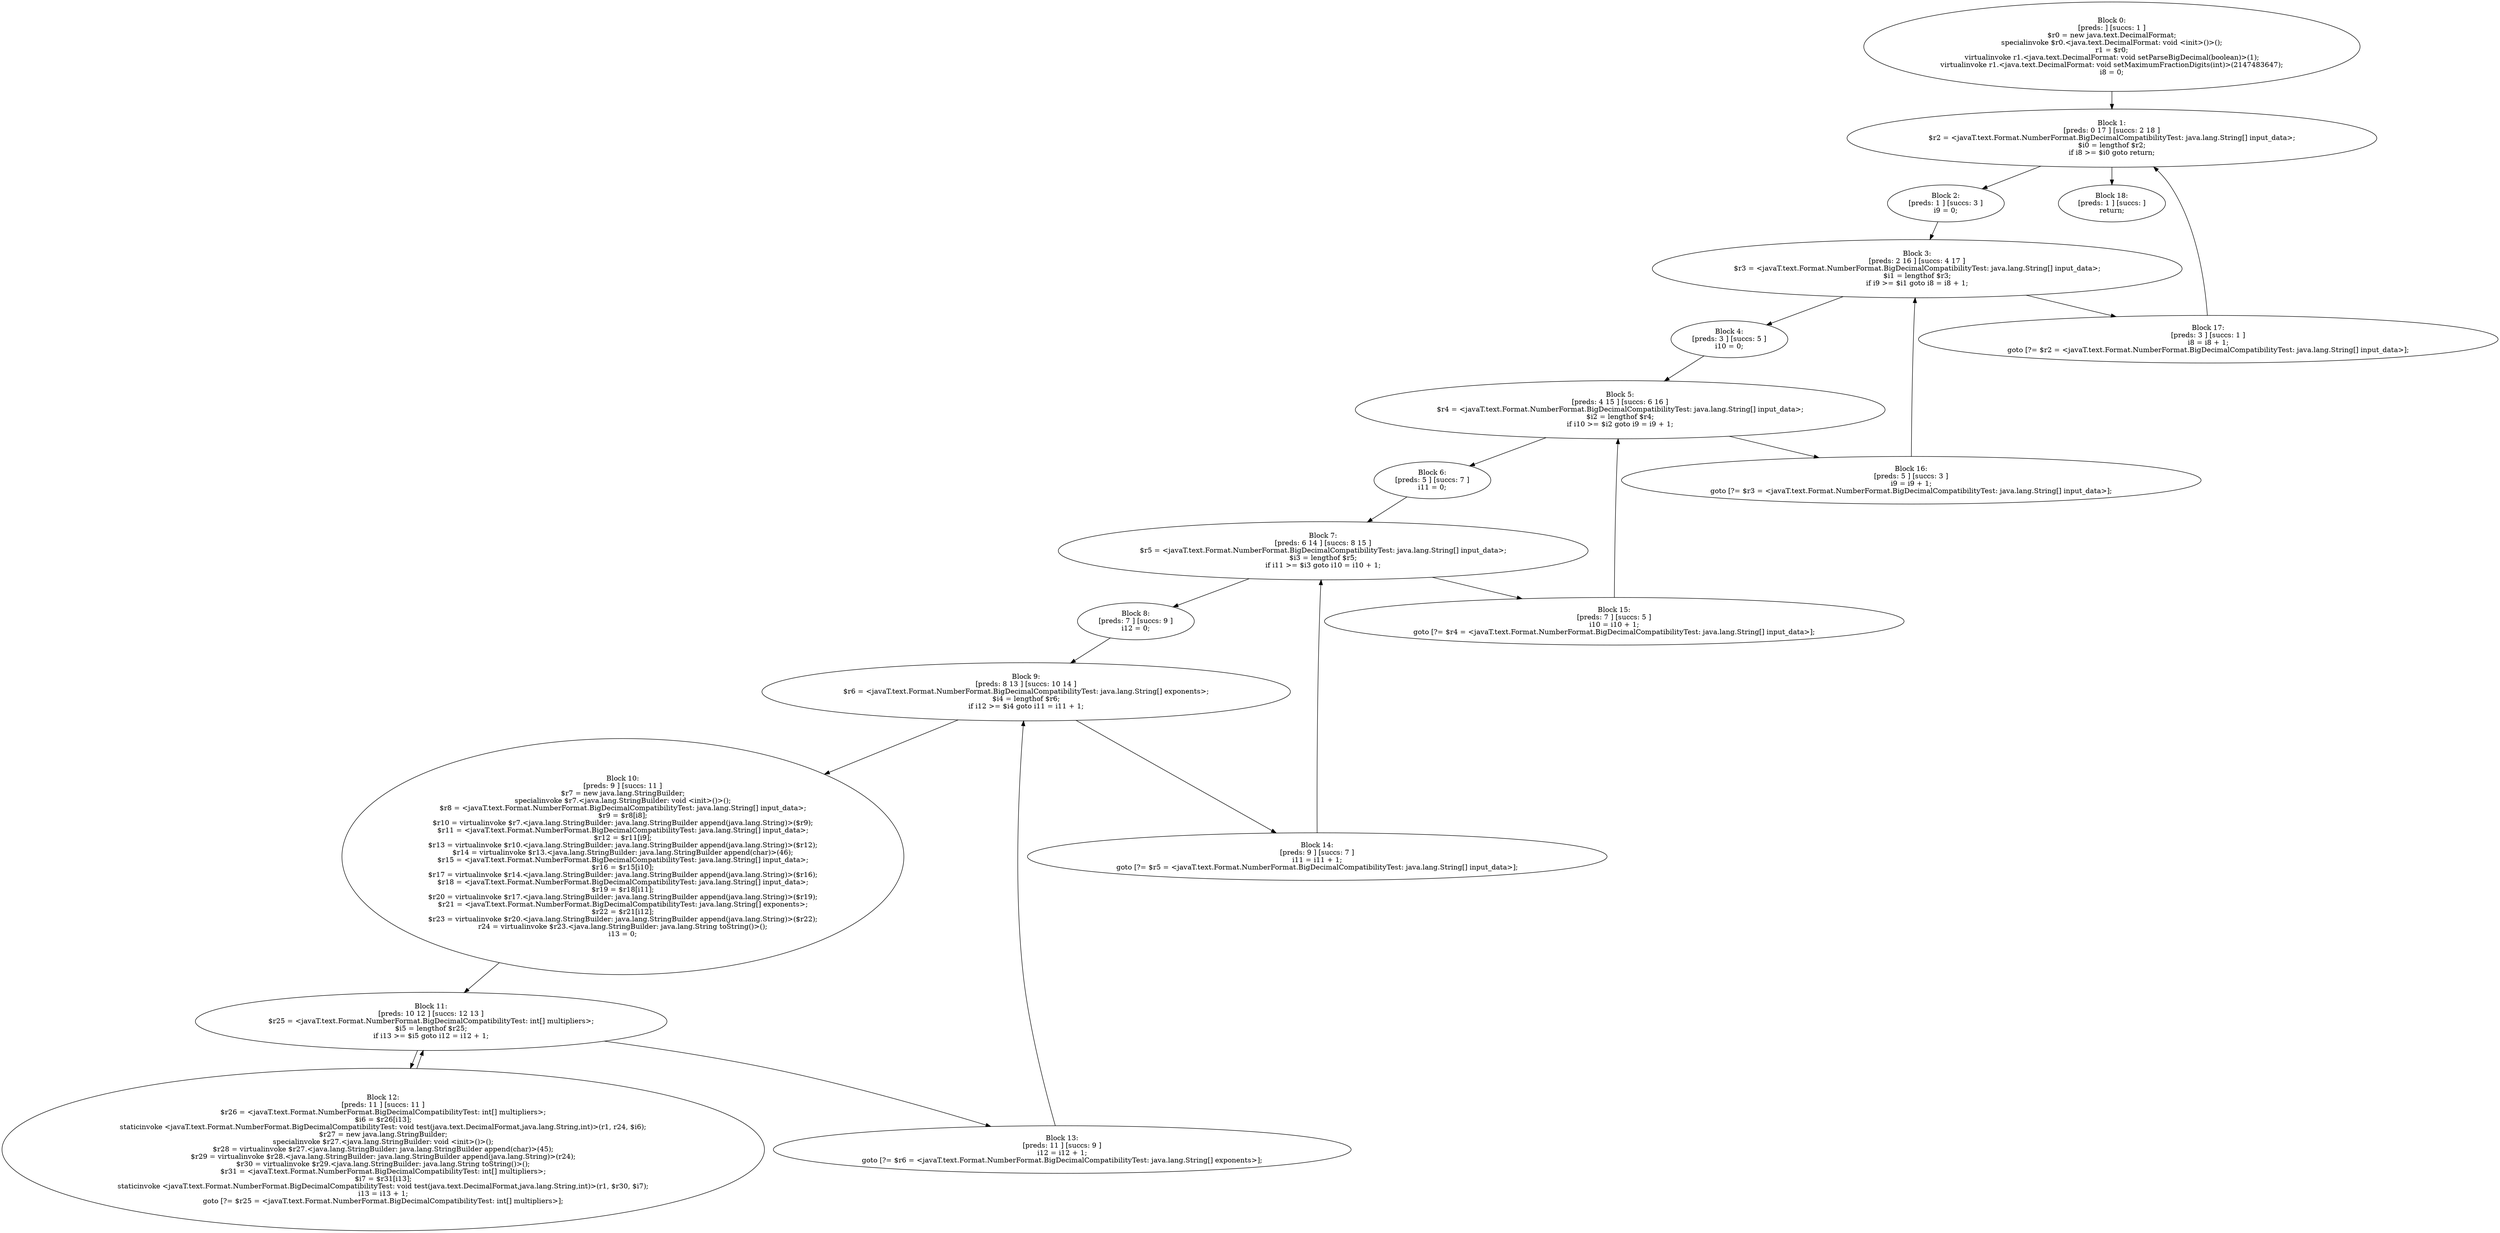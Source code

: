 digraph "unitGraph" {
    "Block 0:
[preds: ] [succs: 1 ]
$r0 = new java.text.DecimalFormat;
specialinvoke $r0.<java.text.DecimalFormat: void <init>()>();
r1 = $r0;
virtualinvoke r1.<java.text.DecimalFormat: void setParseBigDecimal(boolean)>(1);
virtualinvoke r1.<java.text.DecimalFormat: void setMaximumFractionDigits(int)>(2147483647);
i8 = 0;
"
    "Block 1:
[preds: 0 17 ] [succs: 2 18 ]
$r2 = <javaT.text.Format.NumberFormat.BigDecimalCompatibilityTest: java.lang.String[] input_data>;
$i0 = lengthof $r2;
if i8 >= $i0 goto return;
"
    "Block 2:
[preds: 1 ] [succs: 3 ]
i9 = 0;
"
    "Block 3:
[preds: 2 16 ] [succs: 4 17 ]
$r3 = <javaT.text.Format.NumberFormat.BigDecimalCompatibilityTest: java.lang.String[] input_data>;
$i1 = lengthof $r3;
if i9 >= $i1 goto i8 = i8 + 1;
"
    "Block 4:
[preds: 3 ] [succs: 5 ]
i10 = 0;
"
    "Block 5:
[preds: 4 15 ] [succs: 6 16 ]
$r4 = <javaT.text.Format.NumberFormat.BigDecimalCompatibilityTest: java.lang.String[] input_data>;
$i2 = lengthof $r4;
if i10 >= $i2 goto i9 = i9 + 1;
"
    "Block 6:
[preds: 5 ] [succs: 7 ]
i11 = 0;
"
    "Block 7:
[preds: 6 14 ] [succs: 8 15 ]
$r5 = <javaT.text.Format.NumberFormat.BigDecimalCompatibilityTest: java.lang.String[] input_data>;
$i3 = lengthof $r5;
if i11 >= $i3 goto i10 = i10 + 1;
"
    "Block 8:
[preds: 7 ] [succs: 9 ]
i12 = 0;
"
    "Block 9:
[preds: 8 13 ] [succs: 10 14 ]
$r6 = <javaT.text.Format.NumberFormat.BigDecimalCompatibilityTest: java.lang.String[] exponents>;
$i4 = lengthof $r6;
if i12 >= $i4 goto i11 = i11 + 1;
"
    "Block 10:
[preds: 9 ] [succs: 11 ]
$r7 = new java.lang.StringBuilder;
specialinvoke $r7.<java.lang.StringBuilder: void <init>()>();
$r8 = <javaT.text.Format.NumberFormat.BigDecimalCompatibilityTest: java.lang.String[] input_data>;
$r9 = $r8[i8];
$r10 = virtualinvoke $r7.<java.lang.StringBuilder: java.lang.StringBuilder append(java.lang.String)>($r9);
$r11 = <javaT.text.Format.NumberFormat.BigDecimalCompatibilityTest: java.lang.String[] input_data>;
$r12 = $r11[i9];
$r13 = virtualinvoke $r10.<java.lang.StringBuilder: java.lang.StringBuilder append(java.lang.String)>($r12);
$r14 = virtualinvoke $r13.<java.lang.StringBuilder: java.lang.StringBuilder append(char)>(46);
$r15 = <javaT.text.Format.NumberFormat.BigDecimalCompatibilityTest: java.lang.String[] input_data>;
$r16 = $r15[i10];
$r17 = virtualinvoke $r14.<java.lang.StringBuilder: java.lang.StringBuilder append(java.lang.String)>($r16);
$r18 = <javaT.text.Format.NumberFormat.BigDecimalCompatibilityTest: java.lang.String[] input_data>;
$r19 = $r18[i11];
$r20 = virtualinvoke $r17.<java.lang.StringBuilder: java.lang.StringBuilder append(java.lang.String)>($r19);
$r21 = <javaT.text.Format.NumberFormat.BigDecimalCompatibilityTest: java.lang.String[] exponents>;
$r22 = $r21[i12];
$r23 = virtualinvoke $r20.<java.lang.StringBuilder: java.lang.StringBuilder append(java.lang.String)>($r22);
r24 = virtualinvoke $r23.<java.lang.StringBuilder: java.lang.String toString()>();
i13 = 0;
"
    "Block 11:
[preds: 10 12 ] [succs: 12 13 ]
$r25 = <javaT.text.Format.NumberFormat.BigDecimalCompatibilityTest: int[] multipliers>;
$i5 = lengthof $r25;
if i13 >= $i5 goto i12 = i12 + 1;
"
    "Block 12:
[preds: 11 ] [succs: 11 ]
$r26 = <javaT.text.Format.NumberFormat.BigDecimalCompatibilityTest: int[] multipliers>;
$i6 = $r26[i13];
staticinvoke <javaT.text.Format.NumberFormat.BigDecimalCompatibilityTest: void test(java.text.DecimalFormat,java.lang.String,int)>(r1, r24, $i6);
$r27 = new java.lang.StringBuilder;
specialinvoke $r27.<java.lang.StringBuilder: void <init>()>();
$r28 = virtualinvoke $r27.<java.lang.StringBuilder: java.lang.StringBuilder append(char)>(45);
$r29 = virtualinvoke $r28.<java.lang.StringBuilder: java.lang.StringBuilder append(java.lang.String)>(r24);
$r30 = virtualinvoke $r29.<java.lang.StringBuilder: java.lang.String toString()>();
$r31 = <javaT.text.Format.NumberFormat.BigDecimalCompatibilityTest: int[] multipliers>;
$i7 = $r31[i13];
staticinvoke <javaT.text.Format.NumberFormat.BigDecimalCompatibilityTest: void test(java.text.DecimalFormat,java.lang.String,int)>(r1, $r30, $i7);
i13 = i13 + 1;
goto [?= $r25 = <javaT.text.Format.NumberFormat.BigDecimalCompatibilityTest: int[] multipliers>];
"
    "Block 13:
[preds: 11 ] [succs: 9 ]
i12 = i12 + 1;
goto [?= $r6 = <javaT.text.Format.NumberFormat.BigDecimalCompatibilityTest: java.lang.String[] exponents>];
"
    "Block 14:
[preds: 9 ] [succs: 7 ]
i11 = i11 + 1;
goto [?= $r5 = <javaT.text.Format.NumberFormat.BigDecimalCompatibilityTest: java.lang.String[] input_data>];
"
    "Block 15:
[preds: 7 ] [succs: 5 ]
i10 = i10 + 1;
goto [?= $r4 = <javaT.text.Format.NumberFormat.BigDecimalCompatibilityTest: java.lang.String[] input_data>];
"
    "Block 16:
[preds: 5 ] [succs: 3 ]
i9 = i9 + 1;
goto [?= $r3 = <javaT.text.Format.NumberFormat.BigDecimalCompatibilityTest: java.lang.String[] input_data>];
"
    "Block 17:
[preds: 3 ] [succs: 1 ]
i8 = i8 + 1;
goto [?= $r2 = <javaT.text.Format.NumberFormat.BigDecimalCompatibilityTest: java.lang.String[] input_data>];
"
    "Block 18:
[preds: 1 ] [succs: ]
return;
"
    "Block 0:
[preds: ] [succs: 1 ]
$r0 = new java.text.DecimalFormat;
specialinvoke $r0.<java.text.DecimalFormat: void <init>()>();
r1 = $r0;
virtualinvoke r1.<java.text.DecimalFormat: void setParseBigDecimal(boolean)>(1);
virtualinvoke r1.<java.text.DecimalFormat: void setMaximumFractionDigits(int)>(2147483647);
i8 = 0;
"->"Block 1:
[preds: 0 17 ] [succs: 2 18 ]
$r2 = <javaT.text.Format.NumberFormat.BigDecimalCompatibilityTest: java.lang.String[] input_data>;
$i0 = lengthof $r2;
if i8 >= $i0 goto return;
";
    "Block 1:
[preds: 0 17 ] [succs: 2 18 ]
$r2 = <javaT.text.Format.NumberFormat.BigDecimalCompatibilityTest: java.lang.String[] input_data>;
$i0 = lengthof $r2;
if i8 >= $i0 goto return;
"->"Block 2:
[preds: 1 ] [succs: 3 ]
i9 = 0;
";
    "Block 1:
[preds: 0 17 ] [succs: 2 18 ]
$r2 = <javaT.text.Format.NumberFormat.BigDecimalCompatibilityTest: java.lang.String[] input_data>;
$i0 = lengthof $r2;
if i8 >= $i0 goto return;
"->"Block 18:
[preds: 1 ] [succs: ]
return;
";
    "Block 2:
[preds: 1 ] [succs: 3 ]
i9 = 0;
"->"Block 3:
[preds: 2 16 ] [succs: 4 17 ]
$r3 = <javaT.text.Format.NumberFormat.BigDecimalCompatibilityTest: java.lang.String[] input_data>;
$i1 = lengthof $r3;
if i9 >= $i1 goto i8 = i8 + 1;
";
    "Block 3:
[preds: 2 16 ] [succs: 4 17 ]
$r3 = <javaT.text.Format.NumberFormat.BigDecimalCompatibilityTest: java.lang.String[] input_data>;
$i1 = lengthof $r3;
if i9 >= $i1 goto i8 = i8 + 1;
"->"Block 4:
[preds: 3 ] [succs: 5 ]
i10 = 0;
";
    "Block 3:
[preds: 2 16 ] [succs: 4 17 ]
$r3 = <javaT.text.Format.NumberFormat.BigDecimalCompatibilityTest: java.lang.String[] input_data>;
$i1 = lengthof $r3;
if i9 >= $i1 goto i8 = i8 + 1;
"->"Block 17:
[preds: 3 ] [succs: 1 ]
i8 = i8 + 1;
goto [?= $r2 = <javaT.text.Format.NumberFormat.BigDecimalCompatibilityTest: java.lang.String[] input_data>];
";
    "Block 4:
[preds: 3 ] [succs: 5 ]
i10 = 0;
"->"Block 5:
[preds: 4 15 ] [succs: 6 16 ]
$r4 = <javaT.text.Format.NumberFormat.BigDecimalCompatibilityTest: java.lang.String[] input_data>;
$i2 = lengthof $r4;
if i10 >= $i2 goto i9 = i9 + 1;
";
    "Block 5:
[preds: 4 15 ] [succs: 6 16 ]
$r4 = <javaT.text.Format.NumberFormat.BigDecimalCompatibilityTest: java.lang.String[] input_data>;
$i2 = lengthof $r4;
if i10 >= $i2 goto i9 = i9 + 1;
"->"Block 6:
[preds: 5 ] [succs: 7 ]
i11 = 0;
";
    "Block 5:
[preds: 4 15 ] [succs: 6 16 ]
$r4 = <javaT.text.Format.NumberFormat.BigDecimalCompatibilityTest: java.lang.String[] input_data>;
$i2 = lengthof $r4;
if i10 >= $i2 goto i9 = i9 + 1;
"->"Block 16:
[preds: 5 ] [succs: 3 ]
i9 = i9 + 1;
goto [?= $r3 = <javaT.text.Format.NumberFormat.BigDecimalCompatibilityTest: java.lang.String[] input_data>];
";
    "Block 6:
[preds: 5 ] [succs: 7 ]
i11 = 0;
"->"Block 7:
[preds: 6 14 ] [succs: 8 15 ]
$r5 = <javaT.text.Format.NumberFormat.BigDecimalCompatibilityTest: java.lang.String[] input_data>;
$i3 = lengthof $r5;
if i11 >= $i3 goto i10 = i10 + 1;
";
    "Block 7:
[preds: 6 14 ] [succs: 8 15 ]
$r5 = <javaT.text.Format.NumberFormat.BigDecimalCompatibilityTest: java.lang.String[] input_data>;
$i3 = lengthof $r5;
if i11 >= $i3 goto i10 = i10 + 1;
"->"Block 8:
[preds: 7 ] [succs: 9 ]
i12 = 0;
";
    "Block 7:
[preds: 6 14 ] [succs: 8 15 ]
$r5 = <javaT.text.Format.NumberFormat.BigDecimalCompatibilityTest: java.lang.String[] input_data>;
$i3 = lengthof $r5;
if i11 >= $i3 goto i10 = i10 + 1;
"->"Block 15:
[preds: 7 ] [succs: 5 ]
i10 = i10 + 1;
goto [?= $r4 = <javaT.text.Format.NumberFormat.BigDecimalCompatibilityTest: java.lang.String[] input_data>];
";
    "Block 8:
[preds: 7 ] [succs: 9 ]
i12 = 0;
"->"Block 9:
[preds: 8 13 ] [succs: 10 14 ]
$r6 = <javaT.text.Format.NumberFormat.BigDecimalCompatibilityTest: java.lang.String[] exponents>;
$i4 = lengthof $r6;
if i12 >= $i4 goto i11 = i11 + 1;
";
    "Block 9:
[preds: 8 13 ] [succs: 10 14 ]
$r6 = <javaT.text.Format.NumberFormat.BigDecimalCompatibilityTest: java.lang.String[] exponents>;
$i4 = lengthof $r6;
if i12 >= $i4 goto i11 = i11 + 1;
"->"Block 10:
[preds: 9 ] [succs: 11 ]
$r7 = new java.lang.StringBuilder;
specialinvoke $r7.<java.lang.StringBuilder: void <init>()>();
$r8 = <javaT.text.Format.NumberFormat.BigDecimalCompatibilityTest: java.lang.String[] input_data>;
$r9 = $r8[i8];
$r10 = virtualinvoke $r7.<java.lang.StringBuilder: java.lang.StringBuilder append(java.lang.String)>($r9);
$r11 = <javaT.text.Format.NumberFormat.BigDecimalCompatibilityTest: java.lang.String[] input_data>;
$r12 = $r11[i9];
$r13 = virtualinvoke $r10.<java.lang.StringBuilder: java.lang.StringBuilder append(java.lang.String)>($r12);
$r14 = virtualinvoke $r13.<java.lang.StringBuilder: java.lang.StringBuilder append(char)>(46);
$r15 = <javaT.text.Format.NumberFormat.BigDecimalCompatibilityTest: java.lang.String[] input_data>;
$r16 = $r15[i10];
$r17 = virtualinvoke $r14.<java.lang.StringBuilder: java.lang.StringBuilder append(java.lang.String)>($r16);
$r18 = <javaT.text.Format.NumberFormat.BigDecimalCompatibilityTest: java.lang.String[] input_data>;
$r19 = $r18[i11];
$r20 = virtualinvoke $r17.<java.lang.StringBuilder: java.lang.StringBuilder append(java.lang.String)>($r19);
$r21 = <javaT.text.Format.NumberFormat.BigDecimalCompatibilityTest: java.lang.String[] exponents>;
$r22 = $r21[i12];
$r23 = virtualinvoke $r20.<java.lang.StringBuilder: java.lang.StringBuilder append(java.lang.String)>($r22);
r24 = virtualinvoke $r23.<java.lang.StringBuilder: java.lang.String toString()>();
i13 = 0;
";
    "Block 9:
[preds: 8 13 ] [succs: 10 14 ]
$r6 = <javaT.text.Format.NumberFormat.BigDecimalCompatibilityTest: java.lang.String[] exponents>;
$i4 = lengthof $r6;
if i12 >= $i4 goto i11 = i11 + 1;
"->"Block 14:
[preds: 9 ] [succs: 7 ]
i11 = i11 + 1;
goto [?= $r5 = <javaT.text.Format.NumberFormat.BigDecimalCompatibilityTest: java.lang.String[] input_data>];
";
    "Block 10:
[preds: 9 ] [succs: 11 ]
$r7 = new java.lang.StringBuilder;
specialinvoke $r7.<java.lang.StringBuilder: void <init>()>();
$r8 = <javaT.text.Format.NumberFormat.BigDecimalCompatibilityTest: java.lang.String[] input_data>;
$r9 = $r8[i8];
$r10 = virtualinvoke $r7.<java.lang.StringBuilder: java.lang.StringBuilder append(java.lang.String)>($r9);
$r11 = <javaT.text.Format.NumberFormat.BigDecimalCompatibilityTest: java.lang.String[] input_data>;
$r12 = $r11[i9];
$r13 = virtualinvoke $r10.<java.lang.StringBuilder: java.lang.StringBuilder append(java.lang.String)>($r12);
$r14 = virtualinvoke $r13.<java.lang.StringBuilder: java.lang.StringBuilder append(char)>(46);
$r15 = <javaT.text.Format.NumberFormat.BigDecimalCompatibilityTest: java.lang.String[] input_data>;
$r16 = $r15[i10];
$r17 = virtualinvoke $r14.<java.lang.StringBuilder: java.lang.StringBuilder append(java.lang.String)>($r16);
$r18 = <javaT.text.Format.NumberFormat.BigDecimalCompatibilityTest: java.lang.String[] input_data>;
$r19 = $r18[i11];
$r20 = virtualinvoke $r17.<java.lang.StringBuilder: java.lang.StringBuilder append(java.lang.String)>($r19);
$r21 = <javaT.text.Format.NumberFormat.BigDecimalCompatibilityTest: java.lang.String[] exponents>;
$r22 = $r21[i12];
$r23 = virtualinvoke $r20.<java.lang.StringBuilder: java.lang.StringBuilder append(java.lang.String)>($r22);
r24 = virtualinvoke $r23.<java.lang.StringBuilder: java.lang.String toString()>();
i13 = 0;
"->"Block 11:
[preds: 10 12 ] [succs: 12 13 ]
$r25 = <javaT.text.Format.NumberFormat.BigDecimalCompatibilityTest: int[] multipliers>;
$i5 = lengthof $r25;
if i13 >= $i5 goto i12 = i12 + 1;
";
    "Block 11:
[preds: 10 12 ] [succs: 12 13 ]
$r25 = <javaT.text.Format.NumberFormat.BigDecimalCompatibilityTest: int[] multipliers>;
$i5 = lengthof $r25;
if i13 >= $i5 goto i12 = i12 + 1;
"->"Block 12:
[preds: 11 ] [succs: 11 ]
$r26 = <javaT.text.Format.NumberFormat.BigDecimalCompatibilityTest: int[] multipliers>;
$i6 = $r26[i13];
staticinvoke <javaT.text.Format.NumberFormat.BigDecimalCompatibilityTest: void test(java.text.DecimalFormat,java.lang.String,int)>(r1, r24, $i6);
$r27 = new java.lang.StringBuilder;
specialinvoke $r27.<java.lang.StringBuilder: void <init>()>();
$r28 = virtualinvoke $r27.<java.lang.StringBuilder: java.lang.StringBuilder append(char)>(45);
$r29 = virtualinvoke $r28.<java.lang.StringBuilder: java.lang.StringBuilder append(java.lang.String)>(r24);
$r30 = virtualinvoke $r29.<java.lang.StringBuilder: java.lang.String toString()>();
$r31 = <javaT.text.Format.NumberFormat.BigDecimalCompatibilityTest: int[] multipliers>;
$i7 = $r31[i13];
staticinvoke <javaT.text.Format.NumberFormat.BigDecimalCompatibilityTest: void test(java.text.DecimalFormat,java.lang.String,int)>(r1, $r30, $i7);
i13 = i13 + 1;
goto [?= $r25 = <javaT.text.Format.NumberFormat.BigDecimalCompatibilityTest: int[] multipliers>];
";
    "Block 11:
[preds: 10 12 ] [succs: 12 13 ]
$r25 = <javaT.text.Format.NumberFormat.BigDecimalCompatibilityTest: int[] multipliers>;
$i5 = lengthof $r25;
if i13 >= $i5 goto i12 = i12 + 1;
"->"Block 13:
[preds: 11 ] [succs: 9 ]
i12 = i12 + 1;
goto [?= $r6 = <javaT.text.Format.NumberFormat.BigDecimalCompatibilityTest: java.lang.String[] exponents>];
";
    "Block 12:
[preds: 11 ] [succs: 11 ]
$r26 = <javaT.text.Format.NumberFormat.BigDecimalCompatibilityTest: int[] multipliers>;
$i6 = $r26[i13];
staticinvoke <javaT.text.Format.NumberFormat.BigDecimalCompatibilityTest: void test(java.text.DecimalFormat,java.lang.String,int)>(r1, r24, $i6);
$r27 = new java.lang.StringBuilder;
specialinvoke $r27.<java.lang.StringBuilder: void <init>()>();
$r28 = virtualinvoke $r27.<java.lang.StringBuilder: java.lang.StringBuilder append(char)>(45);
$r29 = virtualinvoke $r28.<java.lang.StringBuilder: java.lang.StringBuilder append(java.lang.String)>(r24);
$r30 = virtualinvoke $r29.<java.lang.StringBuilder: java.lang.String toString()>();
$r31 = <javaT.text.Format.NumberFormat.BigDecimalCompatibilityTest: int[] multipliers>;
$i7 = $r31[i13];
staticinvoke <javaT.text.Format.NumberFormat.BigDecimalCompatibilityTest: void test(java.text.DecimalFormat,java.lang.String,int)>(r1, $r30, $i7);
i13 = i13 + 1;
goto [?= $r25 = <javaT.text.Format.NumberFormat.BigDecimalCompatibilityTest: int[] multipliers>];
"->"Block 11:
[preds: 10 12 ] [succs: 12 13 ]
$r25 = <javaT.text.Format.NumberFormat.BigDecimalCompatibilityTest: int[] multipliers>;
$i5 = lengthof $r25;
if i13 >= $i5 goto i12 = i12 + 1;
";
    "Block 13:
[preds: 11 ] [succs: 9 ]
i12 = i12 + 1;
goto [?= $r6 = <javaT.text.Format.NumberFormat.BigDecimalCompatibilityTest: java.lang.String[] exponents>];
"->"Block 9:
[preds: 8 13 ] [succs: 10 14 ]
$r6 = <javaT.text.Format.NumberFormat.BigDecimalCompatibilityTest: java.lang.String[] exponents>;
$i4 = lengthof $r6;
if i12 >= $i4 goto i11 = i11 + 1;
";
    "Block 14:
[preds: 9 ] [succs: 7 ]
i11 = i11 + 1;
goto [?= $r5 = <javaT.text.Format.NumberFormat.BigDecimalCompatibilityTest: java.lang.String[] input_data>];
"->"Block 7:
[preds: 6 14 ] [succs: 8 15 ]
$r5 = <javaT.text.Format.NumberFormat.BigDecimalCompatibilityTest: java.lang.String[] input_data>;
$i3 = lengthof $r5;
if i11 >= $i3 goto i10 = i10 + 1;
";
    "Block 15:
[preds: 7 ] [succs: 5 ]
i10 = i10 + 1;
goto [?= $r4 = <javaT.text.Format.NumberFormat.BigDecimalCompatibilityTest: java.lang.String[] input_data>];
"->"Block 5:
[preds: 4 15 ] [succs: 6 16 ]
$r4 = <javaT.text.Format.NumberFormat.BigDecimalCompatibilityTest: java.lang.String[] input_data>;
$i2 = lengthof $r4;
if i10 >= $i2 goto i9 = i9 + 1;
";
    "Block 16:
[preds: 5 ] [succs: 3 ]
i9 = i9 + 1;
goto [?= $r3 = <javaT.text.Format.NumberFormat.BigDecimalCompatibilityTest: java.lang.String[] input_data>];
"->"Block 3:
[preds: 2 16 ] [succs: 4 17 ]
$r3 = <javaT.text.Format.NumberFormat.BigDecimalCompatibilityTest: java.lang.String[] input_data>;
$i1 = lengthof $r3;
if i9 >= $i1 goto i8 = i8 + 1;
";
    "Block 17:
[preds: 3 ] [succs: 1 ]
i8 = i8 + 1;
goto [?= $r2 = <javaT.text.Format.NumberFormat.BigDecimalCompatibilityTest: java.lang.String[] input_data>];
"->"Block 1:
[preds: 0 17 ] [succs: 2 18 ]
$r2 = <javaT.text.Format.NumberFormat.BigDecimalCompatibilityTest: java.lang.String[] input_data>;
$i0 = lengthof $r2;
if i8 >= $i0 goto return;
";
}
